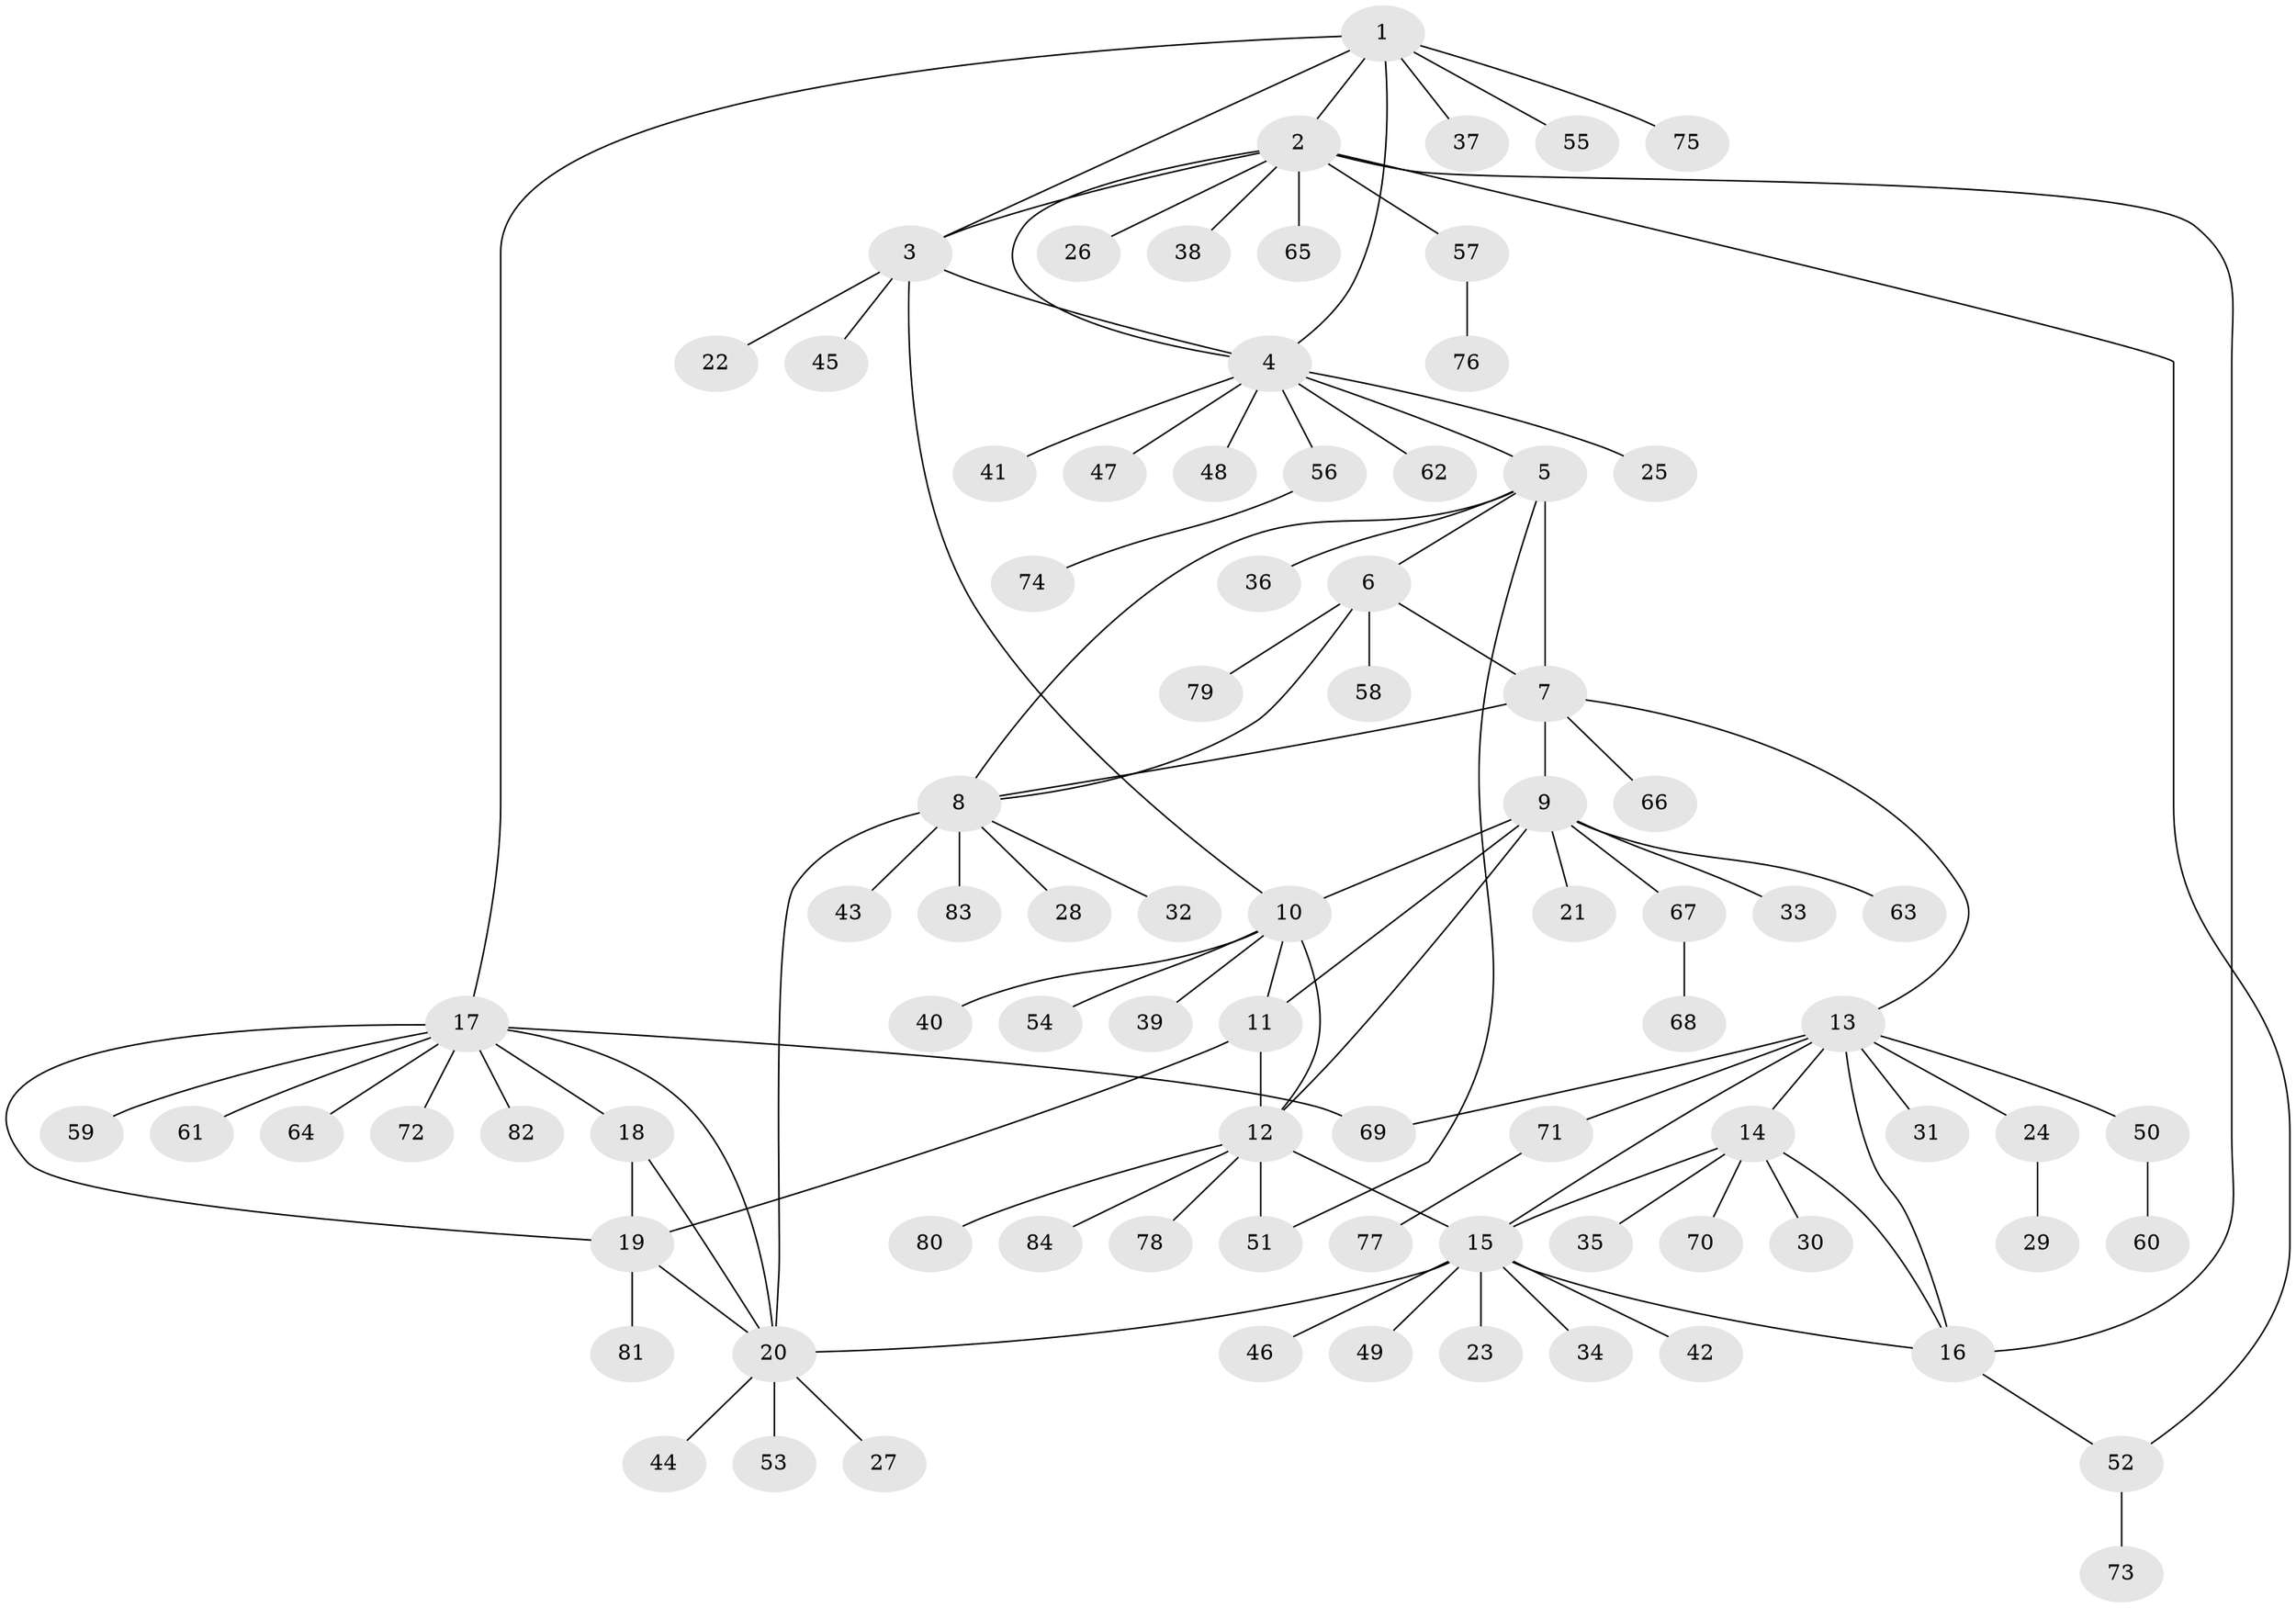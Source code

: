 // Generated by graph-tools (version 1.1) at 2025/55/03/09/25 04:55:45]
// undirected, 84 vertices, 107 edges
graph export_dot {
graph [start="1"]
  node [color=gray90,style=filled];
  1;
  2;
  3;
  4;
  5;
  6;
  7;
  8;
  9;
  10;
  11;
  12;
  13;
  14;
  15;
  16;
  17;
  18;
  19;
  20;
  21;
  22;
  23;
  24;
  25;
  26;
  27;
  28;
  29;
  30;
  31;
  32;
  33;
  34;
  35;
  36;
  37;
  38;
  39;
  40;
  41;
  42;
  43;
  44;
  45;
  46;
  47;
  48;
  49;
  50;
  51;
  52;
  53;
  54;
  55;
  56;
  57;
  58;
  59;
  60;
  61;
  62;
  63;
  64;
  65;
  66;
  67;
  68;
  69;
  70;
  71;
  72;
  73;
  74;
  75;
  76;
  77;
  78;
  79;
  80;
  81;
  82;
  83;
  84;
  1 -- 2;
  1 -- 3;
  1 -- 4;
  1 -- 17;
  1 -- 37;
  1 -- 55;
  1 -- 75;
  2 -- 3;
  2 -- 4;
  2 -- 16;
  2 -- 26;
  2 -- 38;
  2 -- 52;
  2 -- 57;
  2 -- 65;
  3 -- 4;
  3 -- 10;
  3 -- 22;
  3 -- 45;
  4 -- 5;
  4 -- 25;
  4 -- 41;
  4 -- 47;
  4 -- 48;
  4 -- 56;
  4 -- 62;
  5 -- 6;
  5 -- 7;
  5 -- 8;
  5 -- 36;
  5 -- 51;
  6 -- 7;
  6 -- 8;
  6 -- 58;
  6 -- 79;
  7 -- 8;
  7 -- 9;
  7 -- 13;
  7 -- 66;
  8 -- 20;
  8 -- 28;
  8 -- 32;
  8 -- 43;
  8 -- 83;
  9 -- 10;
  9 -- 11;
  9 -- 12;
  9 -- 21;
  9 -- 33;
  9 -- 63;
  9 -- 67;
  10 -- 11;
  10 -- 12;
  10 -- 39;
  10 -- 40;
  10 -- 54;
  11 -- 12;
  11 -- 19;
  12 -- 15;
  12 -- 51;
  12 -- 78;
  12 -- 80;
  12 -- 84;
  13 -- 14;
  13 -- 15;
  13 -- 16;
  13 -- 24;
  13 -- 31;
  13 -- 50;
  13 -- 69;
  13 -- 71;
  14 -- 15;
  14 -- 16;
  14 -- 30;
  14 -- 35;
  14 -- 70;
  15 -- 16;
  15 -- 20;
  15 -- 23;
  15 -- 34;
  15 -- 42;
  15 -- 46;
  15 -- 49;
  16 -- 52;
  17 -- 18;
  17 -- 19;
  17 -- 20;
  17 -- 59;
  17 -- 61;
  17 -- 64;
  17 -- 69;
  17 -- 72;
  17 -- 82;
  18 -- 19;
  18 -- 20;
  19 -- 20;
  19 -- 81;
  20 -- 27;
  20 -- 44;
  20 -- 53;
  24 -- 29;
  50 -- 60;
  52 -- 73;
  56 -- 74;
  57 -- 76;
  67 -- 68;
  71 -- 77;
}
